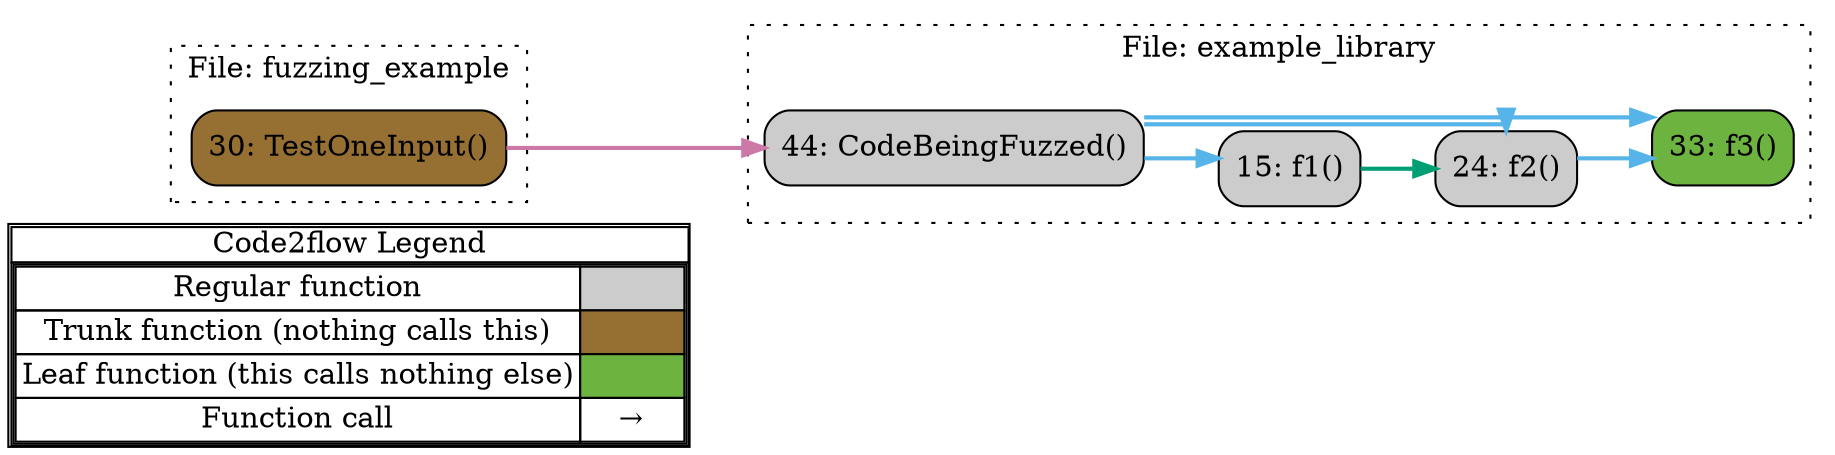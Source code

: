 digraph G {
concentrate=true;
splines="ortho";
rankdir="LR";
subgraph legend{
    rank = min;
    label = "legend";
    Legend [shape=none, margin=0, label = <
        <table cellspacing="0" cellpadding="0" border="1"><tr><td>Code2flow Legend</td></tr><tr><td>
        <table cellspacing="0">
        <tr><td>Regular function</td><td width="50px" bgcolor='#cccccc'></td></tr>
        <tr><td>Trunk function (nothing calls this)</td><td bgcolor='#966F33'></td></tr>
        <tr><td>Leaf function (this calls nothing else)</td><td bgcolor='#6db33f'></td></tr>
        <tr><td>Function call</td><td><font color='black'>&#8594;</font></td></tr>
        </table></td></tr></table>
        >];
}node_be04be62 [label="44: CodeBeingFuzzed()" name="example_library::CodeBeingFuzzed" shape="rect" style="rounded,filled" fillcolor="#cccccc" ];
node_f68690b3 [label="15: f1()" name="example_library::f1" shape="rect" style="rounded,filled" fillcolor="#cccccc" ];
node_23a5ab6a [label="24: f2()" name="example_library::f2" shape="rect" style="rounded,filled" fillcolor="#cccccc" ];
node_63ad6547 [label="33: f3()" name="example_library::f3" shape="rect" style="rounded,filled" fillcolor="#6db33f" ];
node_9b359577 [label="30: TestOneInput()" name="fuzzing_example::TestOneInput" shape="rect" style="rounded,filled" fillcolor="#966F33" ];
node_be04be62 -> node_f68690b3 [color="#56B4E9" penwidth="2"];
node_be04be62 -> node_23a5ab6a [color="#56B4E9" penwidth="2"];
node_be04be62 -> node_63ad6547 [color="#56B4E9" penwidth="2"];
node_f68690b3 -> node_23a5ab6a [color="#009E73" penwidth="2"];
node_23a5ab6a -> node_63ad6547 [color="#56B4E9" penwidth="2"];
node_9b359577 -> node_be04be62 [color="#CC79A7" penwidth="2"];
subgraph cluster_34b895c0 {
    node_f68690b3 node_23a5ab6a node_63ad6547 node_be04be62;
    label="File: example_library";
    name="example_library";
    style="filled";
    graph[style=dotted];
};
subgraph cluster_626ed453 {
    node_9b359577;
    label="File: fuzzing_example";
    name="fuzzing_example";
    style="filled";
    graph[style=dotted];
};
}
